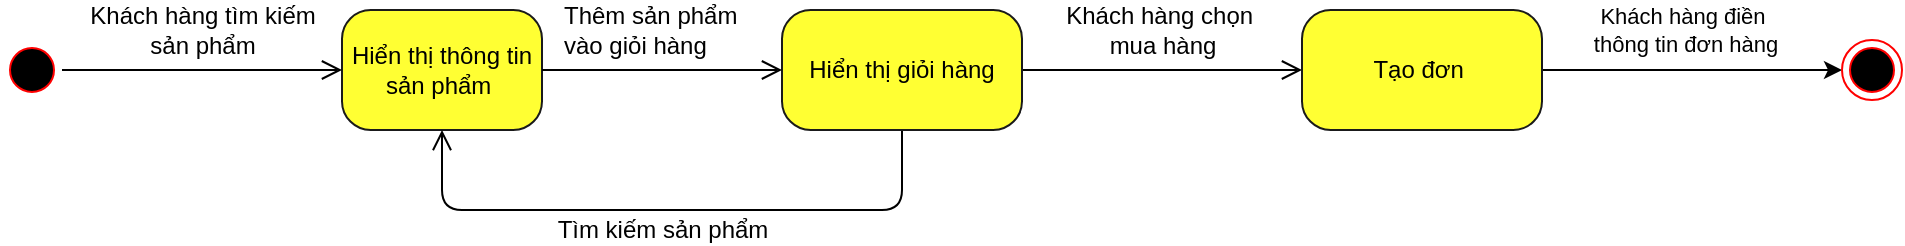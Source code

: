 <mxfile version="27.1.5">
  <diagram name="Page-1" id="gGd4BrQ4jMrzpHuKk4vW">
    <mxGraphModel dx="761" dy="664" grid="1" gridSize="10" guides="1" tooltips="1" connect="1" arrows="1" fold="1" page="1" pageScale="1" pageWidth="827" pageHeight="1169" math="0" shadow="0">
      <root>
        <mxCell id="0" />
        <mxCell id="1" parent="0" />
        <mxCell id="yL4ZkjfKu7fN3bC5CEjG-1" value="" style="ellipse;html=1;shape=startState;fillColor=#000000;strokeColor=#ff0000;rounded=1;shadow=0;comic=0;labelBackgroundColor=none;fontFamily=Helvetica;fontSize=12;fontColor=#000000;align=center;direction=south;" vertex="1" parent="1">
          <mxGeometry x="150" y="315" width="30" height="30" as="geometry" />
        </mxCell>
        <mxCell id="yL4ZkjfKu7fN3bC5CEjG-2" value="Hiển thị thông tin sản phẩm&amp;nbsp;" style="rounded=1;whiteSpace=wrap;html=1;arcSize=24;fillColor=#FFFF33;strokeColor=#1A1A1A;shadow=0;comic=0;labelBackgroundColor=none;fontFamily=Helvetica;fontSize=12;fontColor=#000000;align=center;" vertex="1" parent="1">
          <mxGeometry x="320" y="300" width="100" height="60" as="geometry" />
        </mxCell>
        <mxCell id="yL4ZkjfKu7fN3bC5CEjG-28" value="Khách hàng chọn&amp;nbsp;&lt;div&gt;mua hàng&lt;/div&gt;" style="edgeStyle=orthogonalEdgeStyle;shape=connector;rounded=1;orthogonalLoop=1;jettySize=auto;html=1;exitX=1;exitY=0.5;exitDx=0;exitDy=0;entryX=0;entryY=0.5;entryDx=0;entryDy=0;strokeColor=#000000;align=center;verticalAlign=middle;fontFamily=Helvetica;fontSize=12;fontColor=default;labelBackgroundColor=none;endArrow=open;endSize=8;fillColor=#000000;" edge="1" parent="1" source="yL4ZkjfKu7fN3bC5CEjG-7" target="yL4ZkjfKu7fN3bC5CEjG-24">
          <mxGeometry y="20" relative="1" as="geometry">
            <mxPoint as="offset" />
          </mxGeometry>
        </mxCell>
        <mxCell id="yL4ZkjfKu7fN3bC5CEjG-30" value="Tìm kiếm sản phẩm" style="edgeStyle=orthogonalEdgeStyle;shape=connector;rounded=1;orthogonalLoop=1;jettySize=auto;html=1;exitX=0.5;exitY=1;exitDx=0;exitDy=0;entryX=0.5;entryY=1;entryDx=0;entryDy=0;strokeColor=#000000;align=center;verticalAlign=middle;fontFamily=Helvetica;fontSize=12;fontColor=default;labelBackgroundColor=none;endArrow=open;endSize=8;fillColor=#000000;elbow=vertical;" edge="1" parent="1" source="yL4ZkjfKu7fN3bC5CEjG-7" target="yL4ZkjfKu7fN3bC5CEjG-2">
          <mxGeometry x="0.037" y="10" relative="1" as="geometry">
            <Array as="points">
              <mxPoint x="600" y="400" />
              <mxPoint x="370" y="400" />
            </Array>
            <mxPoint as="offset" />
          </mxGeometry>
        </mxCell>
        <mxCell id="yL4ZkjfKu7fN3bC5CEjG-7" value="Hiển thị giỏi hàng" style="rounded=1;whiteSpace=wrap;html=1;arcSize=24;fillColor=#FFFF33;strokeColor=#1A1A1A;shadow=0;comic=0;labelBackgroundColor=none;fontFamily=Helvetica;fontSize=12;fontColor=#000000;align=center;" vertex="1" parent="1">
          <mxGeometry x="540" y="300" width="120" height="60" as="geometry" />
        </mxCell>
        <mxCell id="yL4ZkjfKu7fN3bC5CEjG-8" value="Khách hàng tìm kiếm&lt;div&gt;sản phẩm&lt;/div&gt;" style="edgeStyle=orthogonalEdgeStyle;html=1;labelBackgroundColor=none;endArrow=open;endSize=8;strokeColor=light-dark(#000000,#FF9090);fontFamily=Helvetica;fontSize=12;align=center;" edge="1" parent="1" source="yL4ZkjfKu7fN3bC5CEjG-1" target="yL4ZkjfKu7fN3bC5CEjG-2">
          <mxGeometry y="20" relative="1" as="geometry">
            <mxPoint as="offset" />
          </mxGeometry>
        </mxCell>
        <mxCell id="yL4ZkjfKu7fN3bC5CEjG-10" value="Thêm sản phẩm&lt;div&gt;vào giỏi hàng&lt;/div&gt;" style="html=1;labelBackgroundColor=none;endArrow=open;endSize=8;strokeColor=#000000;fontFamily=Helvetica;fontSize=12;align=left;entryX=0;entryY=0.5;exitX=1;exitY=0.5;exitDx=0;exitDy=0;edgeStyle=orthogonalEdgeStyle;fillColor=#000000;" edge="1" parent="1" source="yL4ZkjfKu7fN3bC5CEjG-2" target="yL4ZkjfKu7fN3bC5CEjG-7">
          <mxGeometry x="-0.846" y="20" relative="1" as="geometry">
            <mxPoint as="offset" />
          </mxGeometry>
        </mxCell>
        <mxCell id="yL4ZkjfKu7fN3bC5CEjG-27" value="Khách hàng điền&lt;div&gt;&amp;nbsp;thông tin đơn hàng&lt;/div&gt;" style="edgeStyle=orthogonalEdgeStyle;rounded=0;orthogonalLoop=1;jettySize=auto;html=1;exitX=1;exitY=0.5;exitDx=0;exitDy=0;" edge="1" parent="1" source="yL4ZkjfKu7fN3bC5CEjG-24" target="yL4ZkjfKu7fN3bC5CEjG-26">
          <mxGeometry x="-0.067" y="20" relative="1" as="geometry">
            <mxPoint as="offset" />
          </mxGeometry>
        </mxCell>
        <mxCell id="yL4ZkjfKu7fN3bC5CEjG-24" value="Tạo đơn&amp;nbsp;" style="rounded=1;whiteSpace=wrap;html=1;arcSize=24;fillColor=#FFFF33;strokeColor=#1A1A1A;shadow=0;comic=0;labelBackgroundColor=none;fontFamily=Helvetica;fontSize=12;fontColor=#000000;align=center;" vertex="1" parent="1">
          <mxGeometry x="800" y="300" width="120" height="60" as="geometry" />
        </mxCell>
        <mxCell id="yL4ZkjfKu7fN3bC5CEjG-26" value="" style="ellipse;html=1;shape=endState;fillColor=#000000;strokeColor=#ff0000;" vertex="1" parent="1">
          <mxGeometry x="1070" y="315" width="30" height="30" as="geometry" />
        </mxCell>
      </root>
    </mxGraphModel>
  </diagram>
</mxfile>
